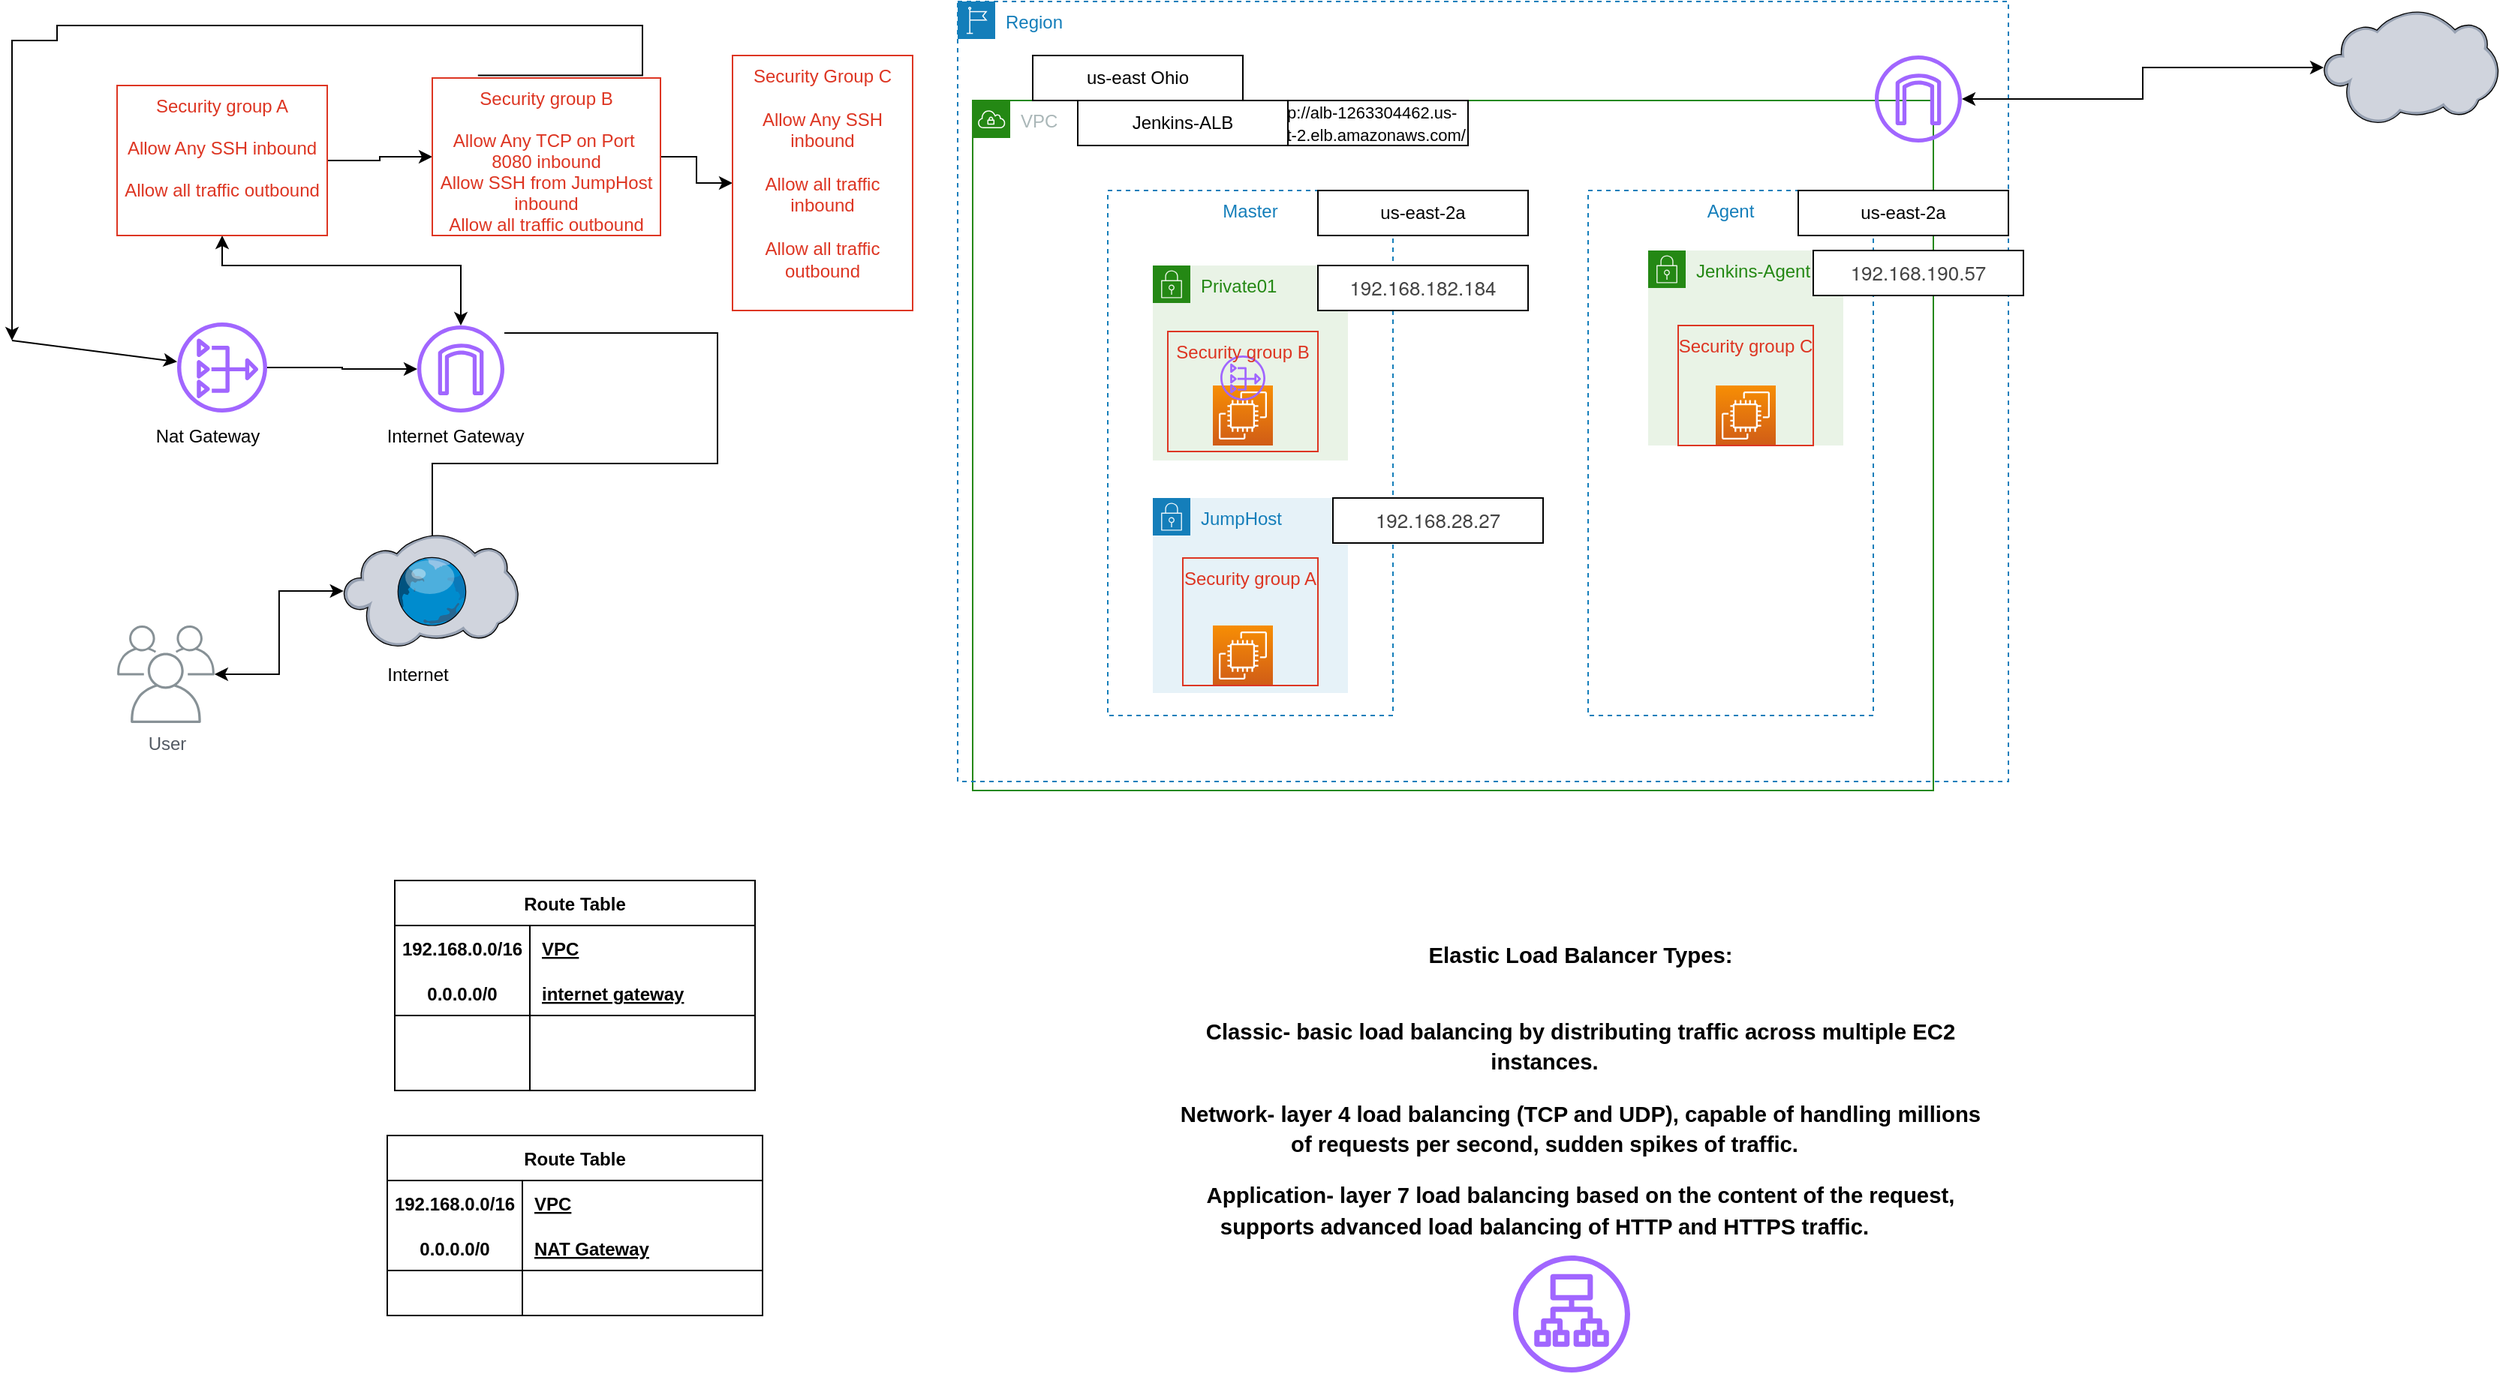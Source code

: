 <mxfile version="15.1.4" type="device"><diagram id="nw7TyY6NWrNO5nHJW8jS" name="Page-1"><mxGraphModel dx="1887" dy="571" grid="1" gridSize="10" guides="1" tooltips="1" connect="1" arrows="1" fold="1" page="1" pageScale="1" pageWidth="850" pageHeight="1100" math="0" shadow="0"><root><mxCell id="0"/><mxCell id="1" parent="0"/><mxCell id="JTOwsbDZzf5b72OBdM26-1" value="VPC" style="points=[[0,0],[0.25,0],[0.5,0],[0.75,0],[1,0],[1,0.25],[1,0.5],[1,0.75],[1,1],[0.75,1],[0.5,1],[0.25,1],[0,1],[0,0.75],[0,0.5],[0,0.25]];outlineConnect=0;gradientColor=none;html=1;whiteSpace=wrap;fontSize=12;fontStyle=0;shape=mxgraph.aws4.group;grIcon=mxgraph.aws4.group_vpc;strokeColor=#248814;fillColor=none;verticalAlign=top;align=left;spacingLeft=30;fontColor=#AAB7B8;dashed=0;" parent="1" vertex="1"><mxGeometry x="190" y="90" width="640" height="460" as="geometry"/></mxCell><mxCell id="JTOwsbDZzf5b72OBdM26-2" value="Region" style="points=[[0,0],[0.25,0],[0.5,0],[0.75,0],[1,0],[1,0.25],[1,0.5],[1,0.75],[1,1],[0.75,1],[0.5,1],[0.25,1],[0,1],[0,0.75],[0,0.5],[0,0.25]];outlineConnect=0;gradientColor=none;html=1;whiteSpace=wrap;fontSize=12;fontStyle=0;shape=mxgraph.aws4.group;grIcon=mxgraph.aws4.group_region;strokeColor=#147EBA;fillColor=none;verticalAlign=top;align=left;spacingLeft=30;fontColor=#147EBA;dashed=1;" parent="1" vertex="1"><mxGeometry x="180" y="24" width="700" height="520" as="geometry"/></mxCell><mxCell id="JTOwsbDZzf5b72OBdM26-3" value="Master" style="fillColor=none;strokeColor=#147EBA;dashed=1;verticalAlign=top;fontStyle=0;fontColor=#147EBA;" parent="1" vertex="1"><mxGeometry x="280" y="150" width="190" height="350" as="geometry"/></mxCell><mxCell id="JTOwsbDZzf5b72OBdM26-4" value="Agent" style="fillColor=none;strokeColor=#147EBA;dashed=1;verticalAlign=top;fontStyle=0;fontColor=#147EBA;" parent="1" vertex="1"><mxGeometry x="600" y="150" width="190" height="350" as="geometry"/></mxCell><mxCell id="JTOwsbDZzf5b72OBdM26-6" value="Private01" style="points=[[0,0],[0.25,0],[0.5,0],[0.75,0],[1,0],[1,0.25],[1,0.5],[1,0.75],[1,1],[0.75,1],[0.5,1],[0.25,1],[0,1],[0,0.75],[0,0.5],[0,0.25]];outlineConnect=0;gradientColor=none;html=1;whiteSpace=wrap;fontSize=12;fontStyle=0;shape=mxgraph.aws4.group;grIcon=mxgraph.aws4.group_security_group;grStroke=0;strokeColor=#248814;fillColor=#E9F3E6;verticalAlign=top;align=left;spacingLeft=30;fontColor=#248814;dashed=0;" parent="1" vertex="1"><mxGeometry x="310" y="200" width="130" height="130" as="geometry"/></mxCell><mxCell id="JTOwsbDZzf5b72OBdM26-7" value="Jenkins-Agent" style="points=[[0,0],[0.25,0],[0.5,0],[0.75,0],[1,0],[1,0.25],[1,0.5],[1,0.75],[1,1],[0.75,1],[0.5,1],[0.25,1],[0,1],[0,0.75],[0,0.5],[0,0.25]];outlineConnect=0;gradientColor=none;html=1;whiteSpace=wrap;fontSize=12;fontStyle=0;shape=mxgraph.aws4.group;grIcon=mxgraph.aws4.group_security_group;grStroke=0;strokeColor=#248814;fillColor=#E9F3E6;verticalAlign=top;align=left;spacingLeft=30;fontColor=#248814;dashed=0;" parent="1" vertex="1"><mxGeometry x="640" y="190" width="130" height="130" as="geometry"/></mxCell><mxCell id="JTOwsbDZzf5b72OBdM26-9" value="JumpHost" style="points=[[0,0],[0.25,0],[0.5,0],[0.75,0],[1,0],[1,0.25],[1,0.5],[1,0.75],[1,1],[0.75,1],[0.5,1],[0.25,1],[0,1],[0,0.75],[0,0.5],[0,0.25]];outlineConnect=0;gradientColor=none;html=1;whiteSpace=wrap;fontSize=12;fontStyle=0;shape=mxgraph.aws4.group;grIcon=mxgraph.aws4.group_security_group;grStroke=0;strokeColor=#147EBA;fillColor=#E6F2F8;verticalAlign=top;align=left;spacingLeft=30;fontColor=#147EBA;dashed=0;" parent="1" vertex="1"><mxGeometry x="310" y="355" width="130" height="130" as="geometry"/></mxCell><mxCell id="JTOwsbDZzf5b72OBdM26-14" value="us-east-2a" style="html=1;whiteSpace=wrap;container=1;recursiveResize=0;collapsible=0;" parent="1" vertex="1"><mxGeometry x="420" y="150" width="140" height="30" as="geometry"/></mxCell><mxCell id="JTOwsbDZzf5b72OBdM26-16" value="us-east-2a" style="html=1;whiteSpace=wrap;container=1;recursiveResize=0;collapsible=0;" parent="1" vertex="1"><mxGeometry x="740" y="150" width="140" height="30" as="geometry"/></mxCell><mxCell id="JTOwsbDZzf5b72OBdM26-18" value="us-east Ohio" style="html=1;whiteSpace=wrap;container=1;recursiveResize=0;collapsible=0;" parent="1" vertex="1"><mxGeometry x="230" y="60" width="140" height="30" as="geometry"/></mxCell><mxCell id="JTOwsbDZzf5b72OBdM26-24" value="&lt;span style=&quot;color: rgb(68 , 68 , 68) ; font-family: &amp;#34;helvetica neue&amp;#34; , &amp;#34;roboto&amp;#34; , &amp;#34;arial&amp;#34; , sans-serif ; font-size: 13px ; background-color: rgb(255 , 255 , 255)&quot;&gt;192.168.182.184&lt;/span&gt;" style="html=1;whiteSpace=wrap;container=1;recursiveResize=0;collapsible=0;" parent="1" vertex="1"><mxGeometry x="420" y="200" width="140" height="30" as="geometry"/></mxCell><mxCell id="JTOwsbDZzf5b72OBdM26-27" value="&lt;span style=&quot;color: rgb(68 , 68 , 68) ; font-family: &amp;#34;helvetica neue&amp;#34; , &amp;#34;roboto&amp;#34; , &amp;#34;arial&amp;#34; , sans-serif ; font-size: 13px ; background-color: rgb(255 , 255 , 255)&quot;&gt;192.168.28.27&lt;/span&gt;" style="html=1;whiteSpace=wrap;container=1;recursiveResize=0;collapsible=0;" parent="1" vertex="1"><mxGeometry x="430" y="355" width="140" height="30" as="geometry"/></mxCell><mxCell id="JTOwsbDZzf5b72OBdM26-29" value="&lt;span style=&quot;color: rgb(68 , 68 , 68) ; font-family: &amp;#34;helvetica neue&amp;#34; , &amp;#34;roboto&amp;#34; , &amp;#34;arial&amp;#34; , sans-serif ; font-size: 13px ; background-color: rgb(255 , 255 , 255)&quot;&gt;192.168.190.57&lt;/span&gt;" style="html=1;whiteSpace=wrap;container=1;recursiveResize=0;collapsible=0;" parent="1" vertex="1"><mxGeometry x="750" y="190" width="140" height="30" as="geometry"/></mxCell><mxCell id="JTOwsbDZzf5b72OBdM26-32" value="&lt;font style=&quot;font-size: 11px&quot;&gt;http://alb-1263304462.us-east-2.elb.amazonaws.com/&lt;/font&gt;" style="html=1;whiteSpace=wrap;container=1;recursiveResize=0;collapsible=0;" parent="1" vertex="1"><mxGeometry x="380" y="90" width="140" height="30" as="geometry"/></mxCell><mxCell id="JTOwsbDZzf5b72OBdM26-12" value="Jenkins-ALB" style="html=1;whiteSpace=wrap;container=1;recursiveResize=0;collapsible=0;labelBorderColor=#FFFFFF;" parent="1" vertex="1"><mxGeometry x="260" y="90" width="140" height="30" as="geometry"/></mxCell><mxCell id="JTOwsbDZzf5b72OBdM26-104" style="edgeStyle=orthogonalEdgeStyle;rounded=0;orthogonalLoop=1;jettySize=auto;html=1;fontColor=#000000;startArrow=classic;startFill=1;endArrow=classic;endFill=1;" parent="1" source="JTOwsbDZzf5b72OBdM26-34" target="JTOwsbDZzf5b72OBdM26-102" edge="1"><mxGeometry relative="1" as="geometry"/></mxCell><mxCell id="JTOwsbDZzf5b72OBdM26-34" value="" style="outlineConnect=0;fontColor=#232F3E;gradientColor=none;fillColor=#A166FF;strokeColor=none;dashed=0;verticalLabelPosition=bottom;verticalAlign=top;align=center;html=1;fontSize=12;fontStyle=0;aspect=fixed;pointerEvents=1;shape=mxgraph.aws4.internet_gateway;" parent="1" vertex="1"><mxGeometry x="791" y="60" width="58" height="58" as="geometry"/></mxCell><mxCell id="JTOwsbDZzf5b72OBdM26-37" value="" style="points=[[0,0,0],[0.25,0,0],[0.5,0,0],[0.75,0,0],[1,0,0],[0,1,0],[0.25,1,0],[0.5,1,0],[0.75,1,0],[1,1,0],[0,0.25,0],[0,0.5,0],[0,0.75,0],[1,0.25,0],[1,0.5,0],[1,0.75,0]];outlineConnect=0;fontColor=#232F3E;gradientColor=#F78E04;gradientDirection=north;fillColor=#D05C17;strokeColor=#ffffff;dashed=0;verticalLabelPosition=bottom;verticalAlign=top;align=center;html=1;fontSize=12;fontStyle=0;aspect=fixed;shape=mxgraph.aws4.resourceIcon;resIcon=mxgraph.aws4.ec2;" parent="1" vertex="1"><mxGeometry x="685" y="280" width="40" height="40" as="geometry"/></mxCell><mxCell id="JTOwsbDZzf5b72OBdM26-39" value="" style="points=[[0,0,0],[0.25,0,0],[0.5,0,0],[0.75,0,0],[1,0,0],[0,1,0],[0.25,1,0],[0.5,1,0],[0.75,1,0],[1,1,0],[0,0.25,0],[0,0.5,0],[0,0.75,0],[1,0.25,0],[1,0.5,0],[1,0.75,0]];outlineConnect=0;fontColor=#232F3E;gradientColor=#F78E04;gradientDirection=north;fillColor=#D05C17;strokeColor=#ffffff;dashed=0;verticalLabelPosition=bottom;verticalAlign=top;align=center;html=1;fontSize=12;fontStyle=0;aspect=fixed;shape=mxgraph.aws4.resourceIcon;resIcon=mxgraph.aws4.ec2;" parent="1" vertex="1"><mxGeometry x="350" y="280" width="40" height="40" as="geometry"/></mxCell><mxCell id="JTOwsbDZzf5b72OBdM26-41" value="" style="points=[[0,0,0],[0.25,0,0],[0.5,0,0],[0.75,0,0],[1,0,0],[0,1,0],[0.25,1,0],[0.5,1,0],[0.75,1,0],[1,1,0],[0,0.25,0],[0,0.5,0],[0,0.75,0],[1,0.25,0],[1,0.5,0],[1,0.75,0]];outlineConnect=0;fontColor=#232F3E;gradientColor=#F78E04;gradientDirection=north;fillColor=#D05C17;strokeColor=#ffffff;dashed=0;verticalLabelPosition=bottom;verticalAlign=top;align=center;html=1;fontSize=12;fontStyle=0;aspect=fixed;shape=mxgraph.aws4.resourceIcon;resIcon=mxgraph.aws4.ec2;" parent="1" vertex="1"><mxGeometry x="350" y="440" width="40" height="40" as="geometry"/></mxCell><mxCell id="JTOwsbDZzf5b72OBdM26-43" value="" style="outlineConnect=0;fontColor=#232F3E;gradientColor=none;fillColor=#A166FF;strokeColor=none;dashed=0;verticalLabelPosition=bottom;verticalAlign=top;align=center;html=1;fontSize=12;fontStyle=0;aspect=fixed;pointerEvents=1;shape=mxgraph.aws4.nat_gateway;" parent="1" vertex="1"><mxGeometry x="355" y="260" width="30" height="30" as="geometry"/></mxCell><mxCell id="JTOwsbDZzf5b72OBdM26-45" value="Route Table" style="shape=table;startSize=30;container=1;collapsible=1;childLayout=tableLayout;fixedRows=1;rowLines=0;fontStyle=1;align=center;resizeLast=1;" parent="1" vertex="1"><mxGeometry x="-195" y="610" width="240" height="140" as="geometry"/></mxCell><mxCell id="JTOwsbDZzf5b72OBdM26-46" value="" style="shape=partialRectangle;collapsible=0;dropTarget=0;pointerEvents=0;fillColor=none;top=0;left=0;bottom=0;right=0;points=[[0,0.5],[1,0.5]];portConstraint=eastwest;" parent="JTOwsbDZzf5b72OBdM26-45" vertex="1"><mxGeometry y="30" width="240" height="30" as="geometry"/></mxCell><mxCell id="JTOwsbDZzf5b72OBdM26-47" value="192.168.0.0/16" style="shape=partialRectangle;connectable=0;fillColor=none;top=0;left=0;bottom=0;right=0;fontStyle=1;overflow=hidden;" parent="JTOwsbDZzf5b72OBdM26-46" vertex="1"><mxGeometry width="90" height="30" as="geometry"/></mxCell><mxCell id="JTOwsbDZzf5b72OBdM26-48" value="VPC" style="shape=partialRectangle;connectable=0;fillColor=none;top=0;left=0;bottom=0;right=0;align=left;spacingLeft=6;fontStyle=5;overflow=hidden;" parent="JTOwsbDZzf5b72OBdM26-46" vertex="1"><mxGeometry x="90" width="150" height="30" as="geometry"/></mxCell><mxCell id="JTOwsbDZzf5b72OBdM26-49" value="" style="shape=partialRectangle;collapsible=0;dropTarget=0;pointerEvents=0;fillColor=none;top=0;left=0;bottom=1;right=0;points=[[0,0.5],[1,0.5]];portConstraint=eastwest;" parent="JTOwsbDZzf5b72OBdM26-45" vertex="1"><mxGeometry y="60" width="240" height="30" as="geometry"/></mxCell><mxCell id="JTOwsbDZzf5b72OBdM26-50" value="0.0.0.0/0" style="shape=partialRectangle;connectable=0;fillColor=none;top=0;left=0;bottom=0;right=0;fontStyle=1;overflow=hidden;" parent="JTOwsbDZzf5b72OBdM26-49" vertex="1"><mxGeometry width="90" height="30" as="geometry"/></mxCell><mxCell id="JTOwsbDZzf5b72OBdM26-51" value="internet gateway" style="shape=partialRectangle;connectable=0;fillColor=none;top=0;left=0;bottom=0;right=0;align=left;spacingLeft=6;fontStyle=5;overflow=hidden;" parent="JTOwsbDZzf5b72OBdM26-49" vertex="1"><mxGeometry x="90" width="150" height="30" as="geometry"/></mxCell><mxCell id="JTOwsbDZzf5b72OBdM26-52" value="" style="shape=partialRectangle;collapsible=0;dropTarget=0;pointerEvents=0;fillColor=none;top=0;left=0;bottom=0;right=0;points=[[0,0.5],[1,0.5]];portConstraint=eastwest;" parent="JTOwsbDZzf5b72OBdM26-45" vertex="1"><mxGeometry y="90" width="240" height="30" as="geometry"/></mxCell><mxCell id="JTOwsbDZzf5b72OBdM26-53" value="" style="shape=partialRectangle;connectable=0;fillColor=none;top=0;left=0;bottom=0;right=0;editable=1;overflow=hidden;" parent="JTOwsbDZzf5b72OBdM26-52" vertex="1"><mxGeometry width="90" height="30" as="geometry"/></mxCell><mxCell id="JTOwsbDZzf5b72OBdM26-54" value="" style="shape=partialRectangle;connectable=0;fillColor=none;top=0;left=0;bottom=0;right=0;align=left;spacingLeft=6;overflow=hidden;" parent="JTOwsbDZzf5b72OBdM26-52" vertex="1"><mxGeometry x="90" width="150" height="30" as="geometry"/></mxCell><mxCell id="JTOwsbDZzf5b72OBdM26-55" value="" style="shape=partialRectangle;collapsible=0;dropTarget=0;pointerEvents=0;fillColor=none;top=0;left=0;bottom=0;right=0;points=[[0,0.5],[1,0.5]];portConstraint=eastwest;" parent="JTOwsbDZzf5b72OBdM26-45" vertex="1"><mxGeometry y="120" width="240" height="20" as="geometry"/></mxCell><mxCell id="JTOwsbDZzf5b72OBdM26-56" value="" style="shape=partialRectangle;connectable=0;fillColor=none;top=0;left=0;bottom=0;right=0;editable=1;overflow=hidden;" parent="JTOwsbDZzf5b72OBdM26-55" vertex="1"><mxGeometry width="90" height="20" as="geometry"/></mxCell><mxCell id="JTOwsbDZzf5b72OBdM26-57" value="" style="shape=partialRectangle;connectable=0;fillColor=none;top=0;left=0;bottom=0;right=0;align=left;spacingLeft=6;overflow=hidden;" parent="JTOwsbDZzf5b72OBdM26-55" vertex="1"><mxGeometry x="90" width="150" height="20" as="geometry"/></mxCell><mxCell id="JTOwsbDZzf5b72OBdM26-58" value="Route Table" style="shape=table;startSize=30;container=1;collapsible=1;childLayout=tableLayout;fixedRows=1;rowLines=0;fontStyle=1;align=center;resizeLast=1;" parent="1" vertex="1"><mxGeometry x="-200" y="780" width="250" height="120" as="geometry"><mxRectangle x="-220" y="610" width="100" height="30" as="alternateBounds"/></mxGeometry></mxCell><mxCell id="JTOwsbDZzf5b72OBdM26-59" value="" style="shape=partialRectangle;collapsible=0;dropTarget=0;pointerEvents=0;fillColor=none;top=0;left=0;bottom=0;right=0;points=[[0,0.5],[1,0.5]];portConstraint=eastwest;" parent="JTOwsbDZzf5b72OBdM26-58" vertex="1"><mxGeometry y="30" width="250" height="30" as="geometry"/></mxCell><mxCell id="JTOwsbDZzf5b72OBdM26-60" value="192.168.0.0/16" style="shape=partialRectangle;connectable=0;fillColor=none;top=0;left=0;bottom=0;right=0;fontStyle=1;overflow=hidden;" parent="JTOwsbDZzf5b72OBdM26-59" vertex="1"><mxGeometry width="90" height="30" as="geometry"/></mxCell><mxCell id="JTOwsbDZzf5b72OBdM26-61" value="VPC" style="shape=partialRectangle;connectable=0;fillColor=none;top=0;left=0;bottom=0;right=0;align=left;spacingLeft=6;fontStyle=5;overflow=hidden;" parent="JTOwsbDZzf5b72OBdM26-59" vertex="1"><mxGeometry x="90" width="160" height="30" as="geometry"/></mxCell><mxCell id="JTOwsbDZzf5b72OBdM26-62" value="" style="shape=partialRectangle;collapsible=0;dropTarget=0;pointerEvents=0;fillColor=none;top=0;left=0;bottom=1;right=0;points=[[0,0.5],[1,0.5]];portConstraint=eastwest;" parent="JTOwsbDZzf5b72OBdM26-58" vertex="1"><mxGeometry y="60" width="250" height="30" as="geometry"/></mxCell><mxCell id="JTOwsbDZzf5b72OBdM26-63" value="0.0.0.0/0" style="shape=partialRectangle;connectable=0;fillColor=none;top=0;left=0;bottom=0;right=0;fontStyle=1;overflow=hidden;" parent="JTOwsbDZzf5b72OBdM26-62" vertex="1"><mxGeometry width="90" height="30" as="geometry"/></mxCell><mxCell id="JTOwsbDZzf5b72OBdM26-64" value="NAT Gateway" style="shape=partialRectangle;connectable=0;fillColor=none;top=0;left=0;bottom=0;right=0;align=left;spacingLeft=6;fontStyle=5;overflow=hidden;" parent="JTOwsbDZzf5b72OBdM26-62" vertex="1"><mxGeometry x="90" width="160" height="30" as="geometry"/></mxCell><mxCell id="JTOwsbDZzf5b72OBdM26-68" value="" style="shape=partialRectangle;collapsible=0;dropTarget=0;pointerEvents=0;fillColor=none;top=0;left=0;bottom=0;right=0;points=[[0,0.5],[1,0.5]];portConstraint=eastwest;" parent="JTOwsbDZzf5b72OBdM26-58" vertex="1"><mxGeometry y="90" width="250" height="30" as="geometry"/></mxCell><mxCell id="JTOwsbDZzf5b72OBdM26-69" value="" style="shape=partialRectangle;connectable=0;fillColor=none;top=0;left=0;bottom=0;right=0;editable=1;overflow=hidden;" parent="JTOwsbDZzf5b72OBdM26-68" vertex="1"><mxGeometry width="90" height="30" as="geometry"/></mxCell><mxCell id="JTOwsbDZzf5b72OBdM26-70" value="" style="shape=partialRectangle;connectable=0;fillColor=none;top=0;left=0;bottom=0;right=0;align=left;spacingLeft=6;overflow=hidden;" parent="JTOwsbDZzf5b72OBdM26-68" vertex="1"><mxGeometry x="90" width="160" height="30" as="geometry"/></mxCell><mxCell id="JTOwsbDZzf5b72OBdM26-72" value="Security group B" style="fillColor=none;strokeColor=#DD3522;verticalAlign=top;fontStyle=0;fontColor=#DD3522;" parent="1" vertex="1"><mxGeometry x="320" y="244" width="100" height="80" as="geometry"/></mxCell><mxCell id="JTOwsbDZzf5b72OBdM26-73" value="Security group C" style="fillColor=none;strokeColor=#DD3522;verticalAlign=top;fontStyle=0;fontColor=#DD3522;" parent="1" vertex="1"><mxGeometry x="660" y="240" width="90" height="80" as="geometry"/></mxCell><mxCell id="JTOwsbDZzf5b72OBdM26-77" value="Security group A" style="fillColor=none;strokeColor=#DD3522;verticalAlign=top;fontStyle=0;fontColor=#DD3522;" parent="1" vertex="1"><mxGeometry x="330" y="395" width="90" height="85" as="geometry"/></mxCell><mxCell id="JTOwsbDZzf5b72OBdM26-83" value="" style="edgeStyle=orthogonalEdgeStyle;rounded=0;orthogonalLoop=1;jettySize=auto;html=1;fontColor=#000000;" parent="1" source="JTOwsbDZzf5b72OBdM26-79" target="JTOwsbDZzf5b72OBdM26-81" edge="1"><mxGeometry relative="1" as="geometry"/></mxCell><mxCell id="JTOwsbDZzf5b72OBdM26-96" style="edgeStyle=orthogonalEdgeStyle;rounded=0;orthogonalLoop=1;jettySize=auto;html=1;fontColor=#000000;entryX=0.2;entryY=-0.017;entryDx=0;entryDy=0;entryPerimeter=0;startArrow=classic;startFill=1;endArrow=none;endFill=0;" parent="1" target="JTOwsbDZzf5b72OBdM26-88" edge="1"><mxGeometry relative="1" as="geometry"><mxPoint x="-290" y="40" as="targetPoint"/><Array as="points"><mxPoint x="-420" y="50"/><mxPoint x="-420" y="40"/><mxPoint x="-30" y="40"/><mxPoint x="-30" y="73"/></Array><mxPoint x="-450" y="250" as="sourcePoint"/></mxGeometry></mxCell><mxCell id="JTOwsbDZzf5b72OBdM26-79" value="" style="outlineConnect=0;fontColor=#232F3E;gradientColor=none;fillColor=#A166FF;strokeColor=none;dashed=0;verticalLabelPosition=bottom;verticalAlign=top;align=center;html=1;fontSize=12;fontStyle=0;aspect=fixed;pointerEvents=1;shape=mxgraph.aws4.nat_gateway;" parent="1" vertex="1"><mxGeometry x="-340" y="238" width="60" height="60" as="geometry"/></mxCell><mxCell id="JTOwsbDZzf5b72OBdM26-94" style="edgeStyle=orthogonalEdgeStyle;rounded=0;orthogonalLoop=1;jettySize=auto;html=1;fontColor=#000000;" parent="1" source="JTOwsbDZzf5b72OBdM26-81" edge="1" target="JTOwsbDZzf5b72OBdM26-93"><mxGeometry relative="1" as="geometry"><mxPoint x="-50" y="390" as="targetPoint"/><Array as="points"><mxPoint x="20" y="245"/><mxPoint x="20" y="332"/><mxPoint x="-170" y="332"/></Array></mxGeometry></mxCell><mxCell id="JTOwsbDZzf5b72OBdM26-81" value="" style="outlineConnect=0;fontColor=#232F3E;gradientColor=none;fillColor=#A166FF;strokeColor=none;dashed=0;verticalLabelPosition=bottom;verticalAlign=top;align=center;html=1;fontSize=12;fontStyle=0;aspect=fixed;pointerEvents=1;shape=mxgraph.aws4.internet_gateway;" parent="1" vertex="1"><mxGeometry x="-180" y="240" width="58" height="58" as="geometry"/></mxCell><mxCell id="JTOwsbDZzf5b72OBdM26-84" value="Nat Gateway" style="text;html=1;align=center;verticalAlign=middle;resizable=0;points=[];autosize=1;strokeColor=none;fillColor=none;fontColor=#000000;" parent="1" vertex="1"><mxGeometry x="-360" y="304" width="80" height="20" as="geometry"/></mxCell><mxCell id="JTOwsbDZzf5b72OBdM26-85" value="Internet Gateway" style="text;html=1;align=center;verticalAlign=middle;resizable=0;points=[];autosize=1;strokeColor=none;fillColor=none;fontColor=#000000;" parent="1" vertex="1"><mxGeometry x="-210" y="304" width="110" height="20" as="geometry"/></mxCell><mxCell id="JTOwsbDZzf5b72OBdM26-90" value="" style="edgeStyle=orthogonalEdgeStyle;rounded=0;orthogonalLoop=1;jettySize=auto;html=1;fontColor=#000000;" parent="1" source="JTOwsbDZzf5b72OBdM26-86" target="JTOwsbDZzf5b72OBdM26-88" edge="1"><mxGeometry relative="1" as="geometry"/></mxCell><mxCell id="JTOwsbDZzf5b72OBdM26-91" value="" style="edgeStyle=orthogonalEdgeStyle;rounded=0;orthogonalLoop=1;jettySize=auto;html=1;fontColor=#000000;startArrow=classic;startFill=1;" parent="1" source="JTOwsbDZzf5b72OBdM26-86" target="JTOwsbDZzf5b72OBdM26-81" edge="1"><mxGeometry relative="1" as="geometry"><mxPoint x="-200" y="227" as="targetPoint"/><Array as="points"><mxPoint x="-200" y="200"/><mxPoint x="-51" y="200"/></Array></mxGeometry></mxCell><mxCell id="JTOwsbDZzf5b72OBdM26-86" value="Security group A&#10;&#10;Allow Any SSH inbound&#10;&#10;Allow all traffic outbound" style="fillColor=none;strokeColor=#DD3522;verticalAlign=top;fontStyle=0;fontColor=#DD3522;" parent="1" vertex="1"><mxGeometry x="-380" y="80" width="140" height="100" as="geometry"/></mxCell><mxCell id="-XErJdkAgUJu3h3l7nl4-7" value="" style="edgeStyle=orthogonalEdgeStyle;rounded=0;orthogonalLoop=1;jettySize=auto;html=1;strokeColor=#000000;" edge="1" parent="1" source="JTOwsbDZzf5b72OBdM26-88" target="-XErJdkAgUJu3h3l7nl4-6"><mxGeometry relative="1" as="geometry"/></mxCell><mxCell id="JTOwsbDZzf5b72OBdM26-88" value="Security group B&#10;&#10;Allow Any TCP on Port &#10;8080 inbound&#10;Allow SSH from JumpHost &#10;inbound&#10;Allow all traffic outbound&#10;" style="fillColor=none;strokeColor=#DD3522;verticalAlign=top;fontStyle=0;fontColor=#DD3522;" parent="1" vertex="1"><mxGeometry x="-170" y="75" width="152" height="105" as="geometry"/></mxCell><mxCell id="JTOwsbDZzf5b72OBdM26-92" value="" style="verticalLabelPosition=bottom;aspect=fixed;html=1;verticalAlign=top;strokeColor=none;align=center;outlineConnect=0;shape=mxgraph.citrix.cloud;fontColor=#000000;" parent="1" vertex="1"><mxGeometry x="-229.15" y="379" width="116.45" height="76" as="geometry"/></mxCell><mxCell id="JTOwsbDZzf5b72OBdM26-93" value="" style="verticalLabelPosition=bottom;aspect=fixed;html=1;verticalAlign=top;strokeColor=none;align=center;outlineConnect=0;shape=mxgraph.citrix.globe;fontColor=#000000;" parent="1" vertex="1"><mxGeometry x="-195" y="394" width="48.15" height="46" as="geometry"/></mxCell><mxCell id="JTOwsbDZzf5b72OBdM26-95" value="Internet" style="text;html=1;align=center;verticalAlign=middle;resizable=0;points=[];autosize=1;strokeColor=none;fillColor=none;fontColor=#000000;" parent="1" vertex="1"><mxGeometry x="-210" y="462.5" width="60" height="20" as="geometry"/></mxCell><mxCell id="JTOwsbDZzf5b72OBdM26-98" value="" style="edgeStyle=orthogonalEdgeStyle;rounded=0;orthogonalLoop=1;jettySize=auto;html=1;fontColor=#000000;startArrow=classic;startFill=1;endArrow=classic;endFill=1;" parent="1" source="JTOwsbDZzf5b72OBdM26-97" target="JTOwsbDZzf5b72OBdM26-92" edge="1"><mxGeometry relative="1" as="geometry"/></mxCell><mxCell id="JTOwsbDZzf5b72OBdM26-97" value="User" style="outlineConnect=0;gradientColor=none;fontColor=#545B64;strokeColor=none;fillColor=#879196;dashed=0;verticalLabelPosition=bottom;verticalAlign=top;align=center;html=1;fontSize=12;fontStyle=0;aspect=fixed;shape=mxgraph.aws4.illustration_users;pointerEvents=1" parent="1" vertex="1"><mxGeometry x="-380" y="440" width="65" height="65" as="geometry"/></mxCell><mxCell id="JTOwsbDZzf5b72OBdM26-99" value="" style="outlineConnect=0;fontColor=#232F3E;gradientColor=none;fillColor=#A166FF;strokeColor=none;dashed=0;verticalLabelPosition=bottom;verticalAlign=top;align=center;html=1;fontSize=12;fontStyle=0;aspect=fixed;pointerEvents=1;shape=mxgraph.aws4.application_load_balancer;" parent="1" vertex="1"><mxGeometry x="550" y="860" width="78" height="78" as="geometry"/></mxCell><mxCell id="JTOwsbDZzf5b72OBdM26-101" value="&lt;h4 style=&quot;text-align: center ; line-height: 1.38 ; text-indent: 36pt ; margin-top: 0pt ; margin-bottom: 0pt&quot;&gt;&lt;span style=&quot;font-size: 11pt ; font-family: &amp;#34;arial&amp;#34; ; background-color: transparent ; vertical-align: baseline&quot;&gt;Elastic Load Balancer Types:&lt;/span&gt;&lt;/h4&gt;&lt;h1&gt;&lt;div style=&quot;font-size: 12px ; font-weight: 400 ; text-align: center&quot;&gt;&lt;br&gt;&lt;/div&gt;&lt;p dir=&quot;ltr&quot; style=&quot;font-size: 12px ; font-weight: 400 ; text-align: center ; line-height: 1.38 ; text-indent: 36pt ; margin-top: 0pt ; margin-bottom: 0pt&quot;&gt;&lt;span style=&quot;font-size: 11pt ; font-family: &amp;#34;arial&amp;#34; ; background-color: transparent ; font-weight: 700 ; vertical-align: baseline&quot;&gt;Classic- basic load balancing by distributing traffic across multiple EC2 instances.&lt;/span&gt;&lt;/p&gt;&lt;div style=&quot;font-size: 12px ; font-weight: 400 ; text-align: center&quot;&gt;&lt;br&gt;&lt;/div&gt;&lt;p dir=&quot;ltr&quot; style=&quot;font-size: 12px ; font-weight: 400 ; text-align: center ; line-height: 1.38 ; text-indent: 36pt ; margin-top: 0pt ; margin-bottom: 0pt&quot;&gt;&lt;span style=&quot;font-size: 11pt ; font-family: &amp;#34;arial&amp;#34; ; background-color: transparent ; font-weight: 700 ; vertical-align: baseline&quot;&gt;Network- layer 4 load balancing (TCP and UDP), capable of handling millions of requests per second, sudden spikes of traffic.&lt;/span&gt;&lt;/p&gt;&lt;div style=&quot;font-size: 12px ; font-weight: 400 ; text-align: center&quot;&gt;&lt;br&gt;&lt;/div&gt;&lt;p dir=&quot;ltr&quot; style=&quot;font-size: 12px ; font-weight: 400 ; text-align: center ; line-height: 1.38 ; text-indent: 36pt ; margin-top: 0pt ; margin-bottom: 0pt&quot;&gt;&lt;span style=&quot;font-size: 11pt ; font-family: &amp;#34;arial&amp;#34; ; background-color: transparent ; font-weight: 700 ; vertical-align: baseline&quot;&gt;Application- layer 7 load balancing based on the content of the request, supports advanced load balancing of HTTP and HTTPS traffic.&lt;/span&gt;&lt;/p&gt;&lt;/h1&gt;" style="text;html=1;strokeColor=none;fillColor=none;spacing=5;spacingTop=-20;whiteSpace=wrap;overflow=hidden;rounded=0;fontColor=#000000;" parent="1" vertex="1"><mxGeometry x="270" y="660" width="600" height="210" as="geometry"/></mxCell><mxCell id="JTOwsbDZzf5b72OBdM26-102" value="" style="verticalLabelPosition=bottom;aspect=fixed;html=1;verticalAlign=top;strokeColor=none;align=center;outlineConnect=0;shape=mxgraph.citrix.cloud;fontColor=#000000;" parent="1" vertex="1"><mxGeometry x="1090" y="30" width="116.45" height="76" as="geometry"/></mxCell><mxCell id="-XErJdkAgUJu3h3l7nl4-5" value="" style="endArrow=classic;html=1;" edge="1" parent="1" target="JTOwsbDZzf5b72OBdM26-79"><mxGeometry width="50" height="50" relative="1" as="geometry"><mxPoint x="-450" y="250" as="sourcePoint"/><mxPoint x="-400" y="250" as="targetPoint"/></mxGeometry></mxCell><mxCell id="-XErJdkAgUJu3h3l7nl4-6" value="Security Group C&lt;br&gt;&lt;br&gt;Allow Any SSH inbound&lt;br&gt;&lt;br&gt;Allow all traffic inbound&lt;br&gt;&lt;br&gt;Allow all traffic outbound" style="whiteSpace=wrap;html=1;fontColor=#DD3522;fontStyle=0;verticalAlign=top;strokeColor=#DD3522;fillColor=none;" vertex="1" parent="1"><mxGeometry x="30" y="60" width="120" height="170" as="geometry"/></mxCell></root></mxGraphModel></diagram></mxfile>